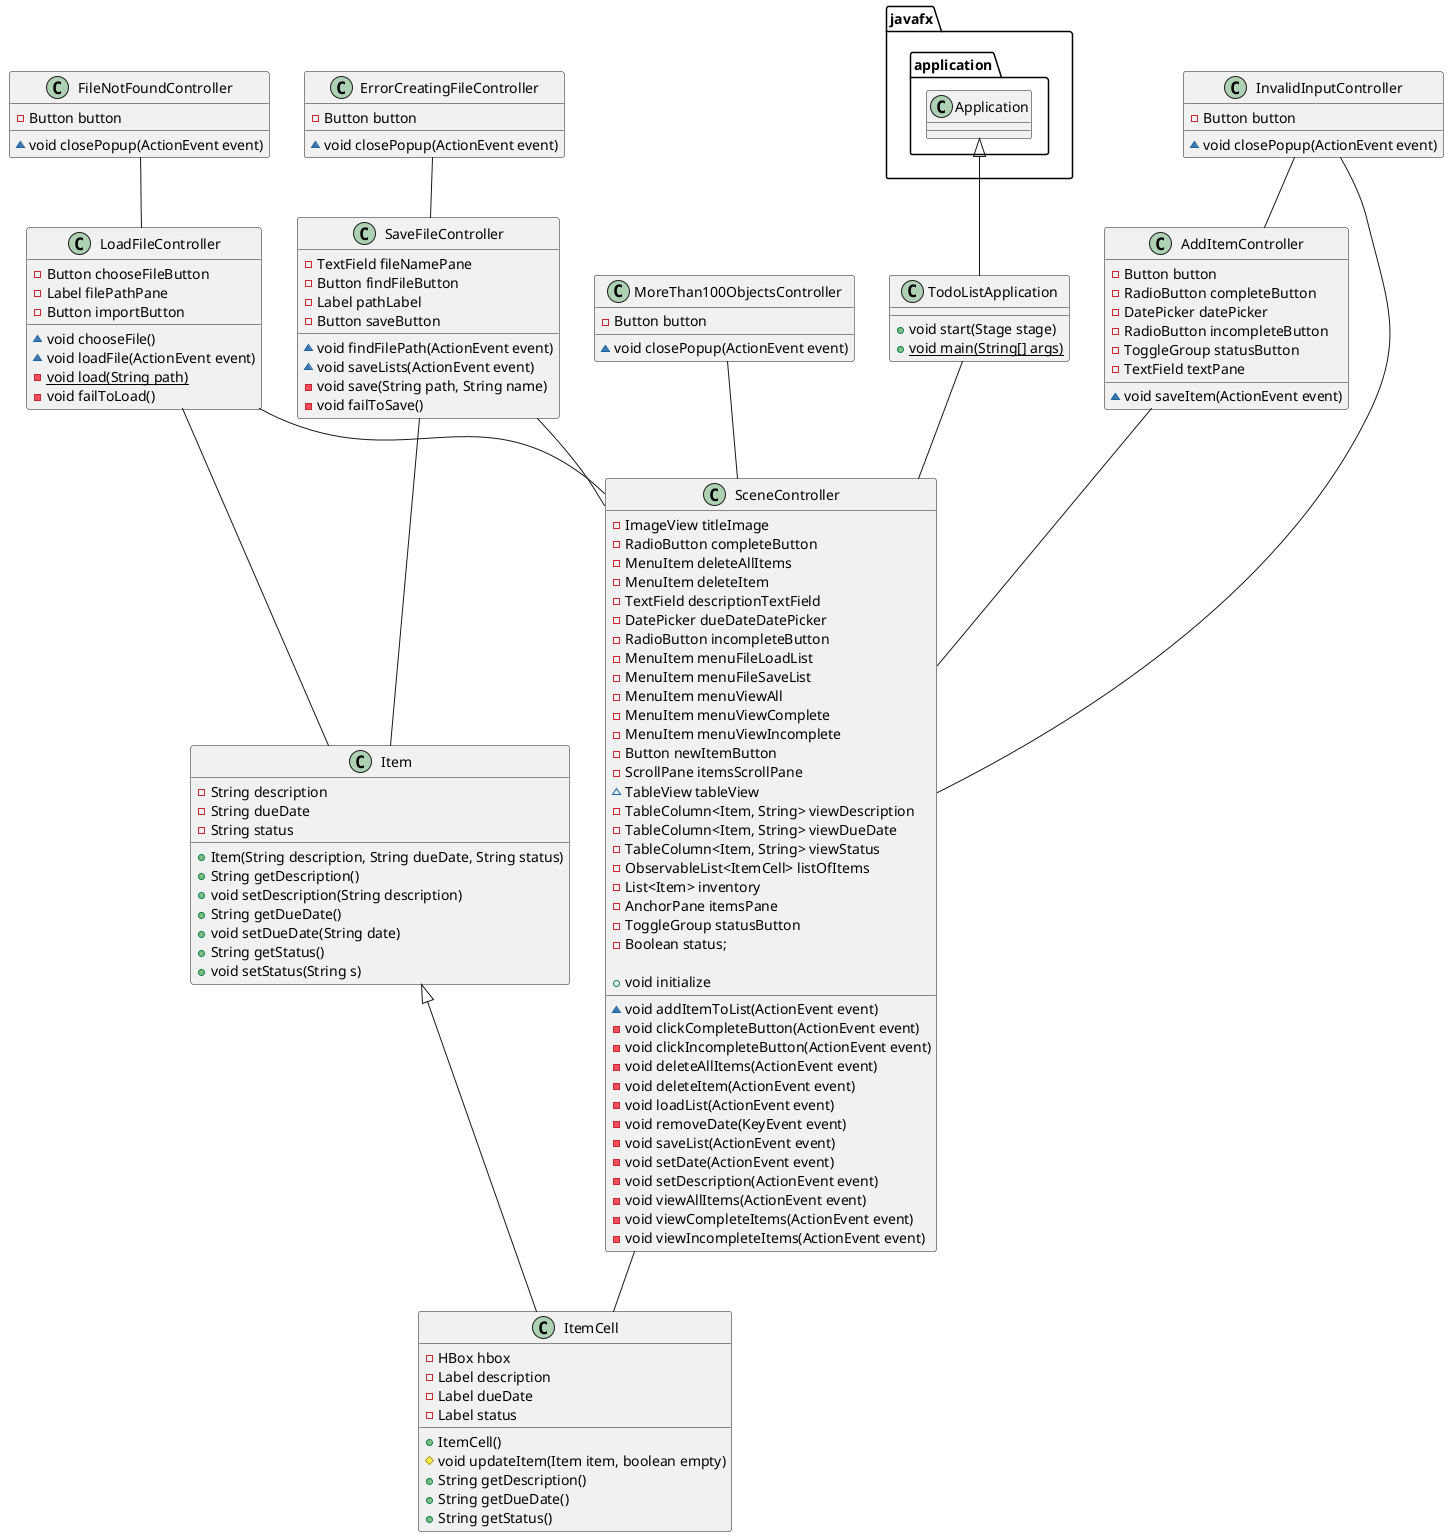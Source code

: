 @startuml

'Initiates the GUI
class TodoListApplication {

'Class only has local variables

'@Override
+void start(Stage stage)
+ {static} void main(String[] args)
}

'Stores event data
class Item {
-String description
-String dueDate
-String status

'Data is only added through mutator methods
+Item(String description, String dueDate, String status)
+String getDescription()
+void setDescription(String description)
+String getDueDate()
+void setDueDate(String date)
+String getStatus()
+void setStatus(String s)
}

'Formats Items to be viewed from GUI
class ItemCell {
-HBox hbox
-Label description
-Label dueDate
-Label status

+ItemCell()
'@Override
#void updateItem(Item item, boolean empty)
+String getDescription()
+String getDueDate()
+String getStatus()
}

'Alerts user that input must be 1 <= x <= 100 characters
class InvalidInputController {
-Button button
~void closePopup(ActionEvent event)
}

'Alerts user that file could not be created
class ErrorCreatingFileController {
-Button button
~void closePopup(ActionEvent event)
}

'Alerts user that the file path does not exist
class FileNotFoundController {
-Button button
~void closePopup(ActionEvent event)
}

'Allows user to load in previously-saved lists
class LoadFileController {
-Button chooseFileButton
-Label filePathPane
-Button importButton

~void chooseFile()
~void loadFile(ActionEvent event)
-{static} void load(String path)
-void failToLoad()
}

'Alerts user that there cannot be > 256 of an object
class MoreThan100ObjectsController {
-Button button

~void closePopup(ActionEvent event)
}

'Allows user to save lists to file
class SaveFileController {
-TextField fileNamePane
-Button findFileButton
-Label pathLabel
-Button saveButton

~void findFilePath(ActionEvent event)
~void saveLists(ActionEvent event)
-void save(String path, String name)
-void failToSave()
}

class AddItemController {
-Button button
-RadioButton completeButton
-DatePicker datePicker
-RadioButton incompleteButton
-ToggleGroup statusButton
-TextField textPane
~void saveItem(ActionEvent event)
}

'Controls the main GUI
class SceneController {
-ImageView titleImage
-RadioButton completeButton
-MenuItem deleteAllItems
-MenuItem deleteItem
-TextField descriptionTextField
-DatePicker dueDateDatePicker
-RadioButton incompleteButton
-MenuItem menuFileLoadList
-MenuItem menuFileSaveList
-MenuItem menuViewAll
-MenuItem menuViewComplete
-MenuItem menuViewIncomplete
-Button newItemButton
-ScrollPane itemsScrollPane
~TableView tableView
-TableColumn<Item, String> viewDescription
-TableColumn<Item, String> viewDueDate
-TableColumn<Item, String> viewStatus
-ObservableList<ItemCell> listOfItems
-List<Item> inventory
-AnchorPane itemsPane
-ToggleGroup statusButton
-Boolean status;

+void initialize
~void addItemToList(ActionEvent event)
-void clickCompleteButton(ActionEvent event)
-void clickIncompleteButton(ActionEvent event)
-void deleteAllItems(ActionEvent event)
-void deleteItem(ActionEvent event)
-void loadList(ActionEvent event)
-void removeDate(KeyEvent event)
-void saveList(ActionEvent event)
-void setDate(ActionEvent event)
-void setDescription(ActionEvent event)
-void viewAllItems(ActionEvent event)
-void viewCompleteItems(ActionEvent event)
-void viewIncompleteItems(ActionEvent event)
}

javafx.application.Application <|-- TodoListApplication
Item <|-- ItemCell
InvalidInputController -- SceneController
LoadFileController -- SceneController
LoadFileController -- Item
MoreThan100ObjectsController -- SceneController
SaveFileController -- SceneController
SaveFileController -- Item
SceneController -- ItemCell
TodoListApplication -- SceneController
FileNotFoundController -- LoadFileController
ErrorCreatingFileController -- SaveFileController
AddItemController -- SceneController
InvalidInputController -- AddItemController

@enduml